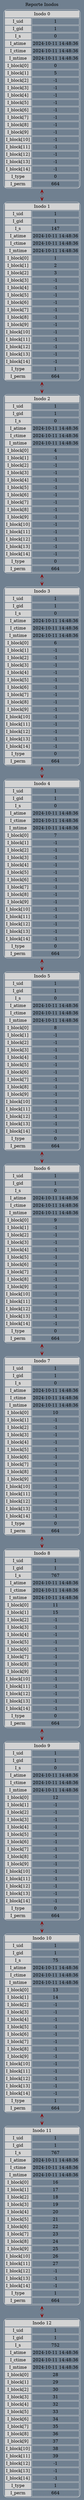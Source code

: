 digraph grid {
bgcolor="slategrey";
 label=" Reporte Inodos ";
 layout=dot;
 labelloc = "t"; 
 edge [weight=1000 style=dashed color=red4 dir = "both" arrowtail=open arrowhead=open];
inodo0[shape=none, color=lightgrey, label=<
<TABLE cellspacing="3" cellpadding="2" style="rounded" >
<TR><TD bgcolor="lightgrey" colspan="2">Inodo 0</TD></TR>
<TR><TD bgcolor="lightgrey">I_uid</TD><TD>1</TD></TR>
<TR><TD bgcolor="lightgrey">I_gid</TD><TD>1</TD></TR>
<TR><TD bgcolor="lightgrey">I_s</TD><TD>0</TD></TR>
<TR><TD bgcolor="lightgrey">I_atime</TD><TD>2024-10-11 14:48:36</TD></TR>
<TR><TD bgcolor="lightgrey">I_ctime</TD><TD>2024-10-11 14:48:36</TD></TR>
<TR><TD bgcolor="lightgrey">I_mtime</TD><TD>2024-10-11 14:48:36</TD></TR>
<TR><TD bgcolor="lightgrey">I_block[0]</TD><TD>0</TD></TR>
<TR><TD bgcolor="lightgrey">I_block[1]</TD><TD>5</TD></TR>
<TR><TD bgcolor="lightgrey">I_block[2]</TD><TD>-1</TD></TR>
<TR><TD bgcolor="lightgrey">I_block[3]</TD><TD>-1</TD></TR>
<TR><TD bgcolor="lightgrey">I_block[4]</TD><TD>-1</TD></TR>
<TR><TD bgcolor="lightgrey">I_block[5]</TD><TD>-1</TD></TR>
<TR><TD bgcolor="lightgrey">I_block[6]</TD><TD>-1</TD></TR>
<TR><TD bgcolor="lightgrey">I_block[7]</TD><TD>-1</TD></TR>
<TR><TD bgcolor="lightgrey">I_block[8]</TD><TD>-1</TD></TR>
<TR><TD bgcolor="lightgrey">I_block[9]</TD><TD>-1</TD></TR>
<TR><TD bgcolor="lightgrey">I_block[10]</TD><TD>-1</TD></TR>
<TR><TD bgcolor="lightgrey">I_block[11]</TD><TD>-1</TD></TR>
<TR><TD bgcolor="lightgrey">I_block[12]</TD><TD>-1</TD></TR>
<TR><TD bgcolor="lightgrey">I_block[13]</TD><TD>-1</TD></TR>
<TR><TD bgcolor="lightgrey">I_block[14]</TD><TD>-1</TD></TR>
<TR><TD bgcolor="lightgrey">I_type</TD><TD>0</TD></TR>
<TR><TD bgcolor="lightgrey">I_perm</TD><TD>664</TD></TR>
</TABLE>>];
inodo1[shape=none, color=lightgrey, label=<
<TABLE cellspacing="3" cellpadding="2" style="rounded" >
<TR><TD bgcolor="lightgrey" colspan="2">Inodo 1</TD></TR>
<TR><TD bgcolor="lightgrey">I_uid</TD><TD>1</TD></TR>
<TR><TD bgcolor="lightgrey">I_gid</TD><TD>1</TD></TR>
<TR><TD bgcolor="lightgrey">I_s</TD><TD>147</TD></TR>
<TR><TD bgcolor="lightgrey">I_atime</TD><TD>2024-10-11 14:48:36</TD></TR>
<TR><TD bgcolor="lightgrey">I_ctime</TD><TD>2024-10-11 14:48:36</TD></TR>
<TR><TD bgcolor="lightgrey">I_mtime</TD><TD>2024-10-11 14:48:36</TD></TR>
<TR><TD bgcolor="lightgrey">I_block[0]</TD><TD>1</TD></TR>
<TR><TD bgcolor="lightgrey">I_block[1]</TD><TD>2</TD></TR>
<TR><TD bgcolor="lightgrey">I_block[2]</TD><TD>3</TD></TR>
<TR><TD bgcolor="lightgrey">I_block[3]</TD><TD>-1</TD></TR>
<TR><TD bgcolor="lightgrey">I_block[4]</TD><TD>-1</TD></TR>
<TR><TD bgcolor="lightgrey">I_block[5]</TD><TD>-1</TD></TR>
<TR><TD bgcolor="lightgrey">I_block[6]</TD><TD>-1</TD></TR>
<TR><TD bgcolor="lightgrey">I_block[7]</TD><TD>-1</TD></TR>
<TR><TD bgcolor="lightgrey">I_block[8]</TD><TD>-1</TD></TR>
<TR><TD bgcolor="lightgrey">I_block[9]</TD><TD>-1</TD></TR>
<TR><TD bgcolor="lightgrey">I_block[10]</TD><TD>-1</TD></TR>
<TR><TD bgcolor="lightgrey">I_block[11]</TD><TD>-1</TD></TR>
<TR><TD bgcolor="lightgrey">I_block[12]</TD><TD>-1</TD></TR>
<TR><TD bgcolor="lightgrey">I_block[13]</TD><TD>-1</TD></TR>
<TR><TD bgcolor="lightgrey">I_block[14]</TD><TD>-1</TD></TR>
<TR><TD bgcolor="lightgrey">I_type</TD><TD>1</TD></TR>
<TR><TD bgcolor="lightgrey">I_perm</TD><TD>664</TD></TR>
</TABLE>>];
inodo0 -> inodo1;
inodo2[shape=none, color=lightgrey, label=<
<TABLE cellspacing="3" cellpadding="2" style="rounded" >
<TR><TD bgcolor="lightgrey" colspan="2">Inodo 2</TD></TR>
<TR><TD bgcolor="lightgrey">I_uid</TD><TD>1</TD></TR>
<TR><TD bgcolor="lightgrey">I_gid</TD><TD>1</TD></TR>
<TR><TD bgcolor="lightgrey">I_s</TD><TD>0</TD></TR>
<TR><TD bgcolor="lightgrey">I_atime</TD><TD>2024-10-11 14:48:36</TD></TR>
<TR><TD bgcolor="lightgrey">I_ctime</TD><TD>2024-10-11 14:48:36</TD></TR>
<TR><TD bgcolor="lightgrey">I_mtime</TD><TD>2024-10-11 14:48:36</TD></TR>
<TR><TD bgcolor="lightgrey">I_block[0]</TD><TD>4</TD></TR>
<TR><TD bgcolor="lightgrey">I_block[1]</TD><TD>-1</TD></TR>
<TR><TD bgcolor="lightgrey">I_block[2]</TD><TD>-1</TD></TR>
<TR><TD bgcolor="lightgrey">I_block[3]</TD><TD>-1</TD></TR>
<TR><TD bgcolor="lightgrey">I_block[4]</TD><TD>-1</TD></TR>
<TR><TD bgcolor="lightgrey">I_block[5]</TD><TD>-1</TD></TR>
<TR><TD bgcolor="lightgrey">I_block[6]</TD><TD>-1</TD></TR>
<TR><TD bgcolor="lightgrey">I_block[7]</TD><TD>-1</TD></TR>
<TR><TD bgcolor="lightgrey">I_block[8]</TD><TD>-1</TD></TR>
<TR><TD bgcolor="lightgrey">I_block[9]</TD><TD>-1</TD></TR>
<TR><TD bgcolor="lightgrey">I_block[10]</TD><TD>-1</TD></TR>
<TR><TD bgcolor="lightgrey">I_block[11]</TD><TD>-1</TD></TR>
<TR><TD bgcolor="lightgrey">I_block[12]</TD><TD>-1</TD></TR>
<TR><TD bgcolor="lightgrey">I_block[13]</TD><TD>-1</TD></TR>
<TR><TD bgcolor="lightgrey">I_block[14]</TD><TD>-1</TD></TR>
<TR><TD bgcolor="lightgrey">I_type</TD><TD>0</TD></TR>
<TR><TD bgcolor="lightgrey">I_perm</TD><TD>664</TD></TR>
</TABLE>>];
inodo1 -> inodo2;
inodo3[shape=none, color=lightgrey, label=<
<TABLE cellspacing="3" cellpadding="2" style="rounded" >
<TR><TD bgcolor="lightgrey" colspan="2">Inodo 3</TD></TR>
<TR><TD bgcolor="lightgrey">I_uid</TD><TD>1</TD></TR>
<TR><TD bgcolor="lightgrey">I_gid</TD><TD>1</TD></TR>
<TR><TD bgcolor="lightgrey">I_s</TD><TD>0</TD></TR>
<TR><TD bgcolor="lightgrey">I_atime</TD><TD>2024-10-11 14:48:36</TD></TR>
<TR><TD bgcolor="lightgrey">I_ctime</TD><TD>2024-10-11 14:48:36</TD></TR>
<TR><TD bgcolor="lightgrey">I_mtime</TD><TD>2024-10-11 14:48:36</TD></TR>
<TR><TD bgcolor="lightgrey">I_block[0]</TD><TD>6</TD></TR>
<TR><TD bgcolor="lightgrey">I_block[1]</TD><TD>-1</TD></TR>
<TR><TD bgcolor="lightgrey">I_block[2]</TD><TD>-1</TD></TR>
<TR><TD bgcolor="lightgrey">I_block[3]</TD><TD>-1</TD></TR>
<TR><TD bgcolor="lightgrey">I_block[4]</TD><TD>-1</TD></TR>
<TR><TD bgcolor="lightgrey">I_block[5]</TD><TD>-1</TD></TR>
<TR><TD bgcolor="lightgrey">I_block[6]</TD><TD>-1</TD></TR>
<TR><TD bgcolor="lightgrey">I_block[7]</TD><TD>-1</TD></TR>
<TR><TD bgcolor="lightgrey">I_block[8]</TD><TD>-1</TD></TR>
<TR><TD bgcolor="lightgrey">I_block[9]</TD><TD>-1</TD></TR>
<TR><TD bgcolor="lightgrey">I_block[10]</TD><TD>-1</TD></TR>
<TR><TD bgcolor="lightgrey">I_block[11]</TD><TD>-1</TD></TR>
<TR><TD bgcolor="lightgrey">I_block[12]</TD><TD>-1</TD></TR>
<TR><TD bgcolor="lightgrey">I_block[13]</TD><TD>-1</TD></TR>
<TR><TD bgcolor="lightgrey">I_block[14]</TD><TD>-1</TD></TR>
<TR><TD bgcolor="lightgrey">I_type</TD><TD>0</TD></TR>
<TR><TD bgcolor="lightgrey">I_perm</TD><TD>664</TD></TR>
</TABLE>>];
inodo2 -> inodo3;
inodo4[shape=none, color=lightgrey, label=<
<TABLE cellspacing="3" cellpadding="2" style="rounded" >
<TR><TD bgcolor="lightgrey" colspan="2">Inodo 4</TD></TR>
<TR><TD bgcolor="lightgrey">I_uid</TD><TD>1</TD></TR>
<TR><TD bgcolor="lightgrey">I_gid</TD><TD>1</TD></TR>
<TR><TD bgcolor="lightgrey">I_s</TD><TD>0</TD></TR>
<TR><TD bgcolor="lightgrey">I_atime</TD><TD>2024-10-11 14:48:36</TD></TR>
<TR><TD bgcolor="lightgrey">I_ctime</TD><TD>2024-10-11 14:48:36</TD></TR>
<TR><TD bgcolor="lightgrey">I_mtime</TD><TD>2024-10-11 14:48:36</TD></TR>
<TR><TD bgcolor="lightgrey">I_block[0]</TD><TD>7</TD></TR>
<TR><TD bgcolor="lightgrey">I_block[1]</TD><TD>-1</TD></TR>
<TR><TD bgcolor="lightgrey">I_block[2]</TD><TD>-1</TD></TR>
<TR><TD bgcolor="lightgrey">I_block[3]</TD><TD>-1</TD></TR>
<TR><TD bgcolor="lightgrey">I_block[4]</TD><TD>-1</TD></TR>
<TR><TD bgcolor="lightgrey">I_block[5]</TD><TD>-1</TD></TR>
<TR><TD bgcolor="lightgrey">I_block[6]</TD><TD>-1</TD></TR>
<TR><TD bgcolor="lightgrey">I_block[7]</TD><TD>-1</TD></TR>
<TR><TD bgcolor="lightgrey">I_block[8]</TD><TD>-1</TD></TR>
<TR><TD bgcolor="lightgrey">I_block[9]</TD><TD>-1</TD></TR>
<TR><TD bgcolor="lightgrey">I_block[10]</TD><TD>-1</TD></TR>
<TR><TD bgcolor="lightgrey">I_block[11]</TD><TD>-1</TD></TR>
<TR><TD bgcolor="lightgrey">I_block[12]</TD><TD>-1</TD></TR>
<TR><TD bgcolor="lightgrey">I_block[13]</TD><TD>-1</TD></TR>
<TR><TD bgcolor="lightgrey">I_block[14]</TD><TD>-1</TD></TR>
<TR><TD bgcolor="lightgrey">I_type</TD><TD>0</TD></TR>
<TR><TD bgcolor="lightgrey">I_perm</TD><TD>664</TD></TR>
</TABLE>>];
inodo3 -> inodo4;
inodo5[shape=none, color=lightgrey, label=<
<TABLE cellspacing="3" cellpadding="2" style="rounded" >
<TR><TD bgcolor="lightgrey" colspan="2">Inodo 5</TD></TR>
<TR><TD bgcolor="lightgrey">I_uid</TD><TD>1</TD></TR>
<TR><TD bgcolor="lightgrey">I_gid</TD><TD>1</TD></TR>
<TR><TD bgcolor="lightgrey">I_s</TD><TD>0</TD></TR>
<TR><TD bgcolor="lightgrey">I_atime</TD><TD>2024-10-11 14:48:36</TD></TR>
<TR><TD bgcolor="lightgrey">I_ctime</TD><TD>2024-10-11 14:48:36</TD></TR>
<TR><TD bgcolor="lightgrey">I_mtime</TD><TD>2024-10-11 14:48:36</TD></TR>
<TR><TD bgcolor="lightgrey">I_block[0]</TD><TD>8</TD></TR>
<TR><TD bgcolor="lightgrey">I_block[1]</TD><TD>-1</TD></TR>
<TR><TD bgcolor="lightgrey">I_block[2]</TD><TD>-1</TD></TR>
<TR><TD bgcolor="lightgrey">I_block[3]</TD><TD>-1</TD></TR>
<TR><TD bgcolor="lightgrey">I_block[4]</TD><TD>-1</TD></TR>
<TR><TD bgcolor="lightgrey">I_block[5]</TD><TD>-1</TD></TR>
<TR><TD bgcolor="lightgrey">I_block[6]</TD><TD>-1</TD></TR>
<TR><TD bgcolor="lightgrey">I_block[7]</TD><TD>-1</TD></TR>
<TR><TD bgcolor="lightgrey">I_block[8]</TD><TD>-1</TD></TR>
<TR><TD bgcolor="lightgrey">I_block[9]</TD><TD>-1</TD></TR>
<TR><TD bgcolor="lightgrey">I_block[10]</TD><TD>-1</TD></TR>
<TR><TD bgcolor="lightgrey">I_block[11]</TD><TD>-1</TD></TR>
<TR><TD bgcolor="lightgrey">I_block[12]</TD><TD>-1</TD></TR>
<TR><TD bgcolor="lightgrey">I_block[13]</TD><TD>-1</TD></TR>
<TR><TD bgcolor="lightgrey">I_block[14]</TD><TD>-1</TD></TR>
<TR><TD bgcolor="lightgrey">I_type</TD><TD>0</TD></TR>
<TR><TD bgcolor="lightgrey">I_perm</TD><TD>664</TD></TR>
</TABLE>>];
inodo4 -> inodo5;
inodo6[shape=none, color=lightgrey, label=<
<TABLE cellspacing="3" cellpadding="2" style="rounded" >
<TR><TD bgcolor="lightgrey" colspan="2">Inodo 6</TD></TR>
<TR><TD bgcolor="lightgrey">I_uid</TD><TD>1</TD></TR>
<TR><TD bgcolor="lightgrey">I_gid</TD><TD>1</TD></TR>
<TR><TD bgcolor="lightgrey">I_s</TD><TD>0</TD></TR>
<TR><TD bgcolor="lightgrey">I_atime</TD><TD>2024-10-11 14:48:36</TD></TR>
<TR><TD bgcolor="lightgrey">I_ctime</TD><TD>2024-10-11 14:48:36</TD></TR>
<TR><TD bgcolor="lightgrey">I_mtime</TD><TD>2024-10-11 14:48:36</TD></TR>
<TR><TD bgcolor="lightgrey">I_block[0]</TD><TD>9</TD></TR>
<TR><TD bgcolor="lightgrey">I_block[1]</TD><TD>-1</TD></TR>
<TR><TD bgcolor="lightgrey">I_block[2]</TD><TD>-1</TD></TR>
<TR><TD bgcolor="lightgrey">I_block[3]</TD><TD>-1</TD></TR>
<TR><TD bgcolor="lightgrey">I_block[4]</TD><TD>-1</TD></TR>
<TR><TD bgcolor="lightgrey">I_block[5]</TD><TD>-1</TD></TR>
<TR><TD bgcolor="lightgrey">I_block[6]</TD><TD>-1</TD></TR>
<TR><TD bgcolor="lightgrey">I_block[7]</TD><TD>-1</TD></TR>
<TR><TD bgcolor="lightgrey">I_block[8]</TD><TD>-1</TD></TR>
<TR><TD bgcolor="lightgrey">I_block[9]</TD><TD>-1</TD></TR>
<TR><TD bgcolor="lightgrey">I_block[10]</TD><TD>-1</TD></TR>
<TR><TD bgcolor="lightgrey">I_block[11]</TD><TD>-1</TD></TR>
<TR><TD bgcolor="lightgrey">I_block[12]</TD><TD>-1</TD></TR>
<TR><TD bgcolor="lightgrey">I_block[13]</TD><TD>-1</TD></TR>
<TR><TD bgcolor="lightgrey">I_block[14]</TD><TD>-1</TD></TR>
<TR><TD bgcolor="lightgrey">I_type</TD><TD>0</TD></TR>
<TR><TD bgcolor="lightgrey">I_perm</TD><TD>664</TD></TR>
</TABLE>>];
inodo5 -> inodo6;
inodo7[shape=none, color=lightgrey, label=<
<TABLE cellspacing="3" cellpadding="2" style="rounded" >
<TR><TD bgcolor="lightgrey" colspan="2">Inodo 7</TD></TR>
<TR><TD bgcolor="lightgrey">I_uid</TD><TD>1</TD></TR>
<TR><TD bgcolor="lightgrey">I_gid</TD><TD>1</TD></TR>
<TR><TD bgcolor="lightgrey">I_s</TD><TD>0</TD></TR>
<TR><TD bgcolor="lightgrey">I_atime</TD><TD>2024-10-11 14:48:36</TD></TR>
<TR><TD bgcolor="lightgrey">I_ctime</TD><TD>2024-10-11 14:48:36</TD></TR>
<TR><TD bgcolor="lightgrey">I_mtime</TD><TD>2024-10-11 14:48:36</TD></TR>
<TR><TD bgcolor="lightgrey">I_block[0]</TD><TD>10</TD></TR>
<TR><TD bgcolor="lightgrey">I_block[1]</TD><TD>-1</TD></TR>
<TR><TD bgcolor="lightgrey">I_block[2]</TD><TD>-1</TD></TR>
<TR><TD bgcolor="lightgrey">I_block[3]</TD><TD>-1</TD></TR>
<TR><TD bgcolor="lightgrey">I_block[4]</TD><TD>-1</TD></TR>
<TR><TD bgcolor="lightgrey">I_block[5]</TD><TD>-1</TD></TR>
<TR><TD bgcolor="lightgrey">I_block[6]</TD><TD>-1</TD></TR>
<TR><TD bgcolor="lightgrey">I_block[7]</TD><TD>-1</TD></TR>
<TR><TD bgcolor="lightgrey">I_block[8]</TD><TD>-1</TD></TR>
<TR><TD bgcolor="lightgrey">I_block[9]</TD><TD>-1</TD></TR>
<TR><TD bgcolor="lightgrey">I_block[10]</TD><TD>-1</TD></TR>
<TR><TD bgcolor="lightgrey">I_block[11]</TD><TD>-1</TD></TR>
<TR><TD bgcolor="lightgrey">I_block[12]</TD><TD>-1</TD></TR>
<TR><TD bgcolor="lightgrey">I_block[13]</TD><TD>-1</TD></TR>
<TR><TD bgcolor="lightgrey">I_block[14]</TD><TD>-1</TD></TR>
<TR><TD bgcolor="lightgrey">I_type</TD><TD>0</TD></TR>
<TR><TD bgcolor="lightgrey">I_perm</TD><TD>664</TD></TR>
</TABLE>>];
inodo6 -> inodo7;
inodo8[shape=none, color=lightgrey, label=<
<TABLE cellspacing="3" cellpadding="2" style="rounded" >
<TR><TD bgcolor="lightgrey" colspan="2">Inodo 8</TD></TR>
<TR><TD bgcolor="lightgrey">I_uid</TD><TD>1</TD></TR>
<TR><TD bgcolor="lightgrey">I_gid</TD><TD>1</TD></TR>
<TR><TD bgcolor="lightgrey">I_s</TD><TD>767</TD></TR>
<TR><TD bgcolor="lightgrey">I_atime</TD><TD>2024-10-11 14:48:36</TD></TR>
<TR><TD bgcolor="lightgrey">I_ctime</TD><TD>2024-10-11 14:48:36</TD></TR>
<TR><TD bgcolor="lightgrey">I_mtime</TD><TD>2024-10-11 14:48:36</TD></TR>
<TR><TD bgcolor="lightgrey">I_block[0]</TD><TD>11</TD></TR>
<TR><TD bgcolor="lightgrey">I_block[1]</TD><TD>15</TD></TR>
<TR><TD bgcolor="lightgrey">I_block[2]</TD><TD>-1</TD></TR>
<TR><TD bgcolor="lightgrey">I_block[3]</TD><TD>-1</TD></TR>
<TR><TD bgcolor="lightgrey">I_block[4]</TD><TD>-1</TD></TR>
<TR><TD bgcolor="lightgrey">I_block[5]</TD><TD>-1</TD></TR>
<TR><TD bgcolor="lightgrey">I_block[6]</TD><TD>-1</TD></TR>
<TR><TD bgcolor="lightgrey">I_block[7]</TD><TD>-1</TD></TR>
<TR><TD bgcolor="lightgrey">I_block[8]</TD><TD>-1</TD></TR>
<TR><TD bgcolor="lightgrey">I_block[9]</TD><TD>-1</TD></TR>
<TR><TD bgcolor="lightgrey">I_block[10]</TD><TD>-1</TD></TR>
<TR><TD bgcolor="lightgrey">I_block[11]</TD><TD>-1</TD></TR>
<TR><TD bgcolor="lightgrey">I_block[12]</TD><TD>-1</TD></TR>
<TR><TD bgcolor="lightgrey">I_block[13]</TD><TD>-1</TD></TR>
<TR><TD bgcolor="lightgrey">I_block[14]</TD><TD>-1</TD></TR>
<TR><TD bgcolor="lightgrey">I_type</TD><TD>0</TD></TR>
<TR><TD bgcolor="lightgrey">I_perm</TD><TD>664</TD></TR>
</TABLE>>];
inodo7 -> inodo8;
inodo9[shape=none, color=lightgrey, label=<
<TABLE cellspacing="3" cellpadding="2" style="rounded" >
<TR><TD bgcolor="lightgrey" colspan="2">Inodo 9</TD></TR>
<TR><TD bgcolor="lightgrey">I_uid</TD><TD>1</TD></TR>
<TR><TD bgcolor="lightgrey">I_gid</TD><TD>1</TD></TR>
<TR><TD bgcolor="lightgrey">I_s</TD><TD>0</TD></TR>
<TR><TD bgcolor="lightgrey">I_atime</TD><TD>2024-10-11 14:48:36</TD></TR>
<TR><TD bgcolor="lightgrey">I_ctime</TD><TD>2024-10-11 14:48:36</TD></TR>
<TR><TD bgcolor="lightgrey">I_mtime</TD><TD>2024-10-11 14:48:36</TD></TR>
<TR><TD bgcolor="lightgrey">I_block[0]</TD><TD>12</TD></TR>
<TR><TD bgcolor="lightgrey">I_block[1]</TD><TD>-1</TD></TR>
<TR><TD bgcolor="lightgrey">I_block[2]</TD><TD>-1</TD></TR>
<TR><TD bgcolor="lightgrey">I_block[3]</TD><TD>-1</TD></TR>
<TR><TD bgcolor="lightgrey">I_block[4]</TD><TD>-1</TD></TR>
<TR><TD bgcolor="lightgrey">I_block[5]</TD><TD>-1</TD></TR>
<TR><TD bgcolor="lightgrey">I_block[6]</TD><TD>-1</TD></TR>
<TR><TD bgcolor="lightgrey">I_block[7]</TD><TD>-1</TD></TR>
<TR><TD bgcolor="lightgrey">I_block[8]</TD><TD>-1</TD></TR>
<TR><TD bgcolor="lightgrey">I_block[9]</TD><TD>-1</TD></TR>
<TR><TD bgcolor="lightgrey">I_block[10]</TD><TD>-1</TD></TR>
<TR><TD bgcolor="lightgrey">I_block[11]</TD><TD>-1</TD></TR>
<TR><TD bgcolor="lightgrey">I_block[12]</TD><TD>-1</TD></TR>
<TR><TD bgcolor="lightgrey">I_block[13]</TD><TD>-1</TD></TR>
<TR><TD bgcolor="lightgrey">I_block[14]</TD><TD>-1</TD></TR>
<TR><TD bgcolor="lightgrey">I_type</TD><TD>0</TD></TR>
<TR><TD bgcolor="lightgrey">I_perm</TD><TD>664</TD></TR>
</TABLE>>];
inodo8 -> inodo9;
inodo10[shape=none, color=lightgrey, label=<
<TABLE cellspacing="3" cellpadding="2" style="rounded" >
<TR><TD bgcolor="lightgrey" colspan="2">Inodo 10</TD></TR>
<TR><TD bgcolor="lightgrey">I_uid</TD><TD>1</TD></TR>
<TR><TD bgcolor="lightgrey">I_gid</TD><TD>1</TD></TR>
<TR><TD bgcolor="lightgrey">I_s</TD><TD>75</TD></TR>
<TR><TD bgcolor="lightgrey">I_atime</TD><TD>2024-10-11 14:48:36</TD></TR>
<TR><TD bgcolor="lightgrey">I_ctime</TD><TD>2024-10-11 14:48:36</TD></TR>
<TR><TD bgcolor="lightgrey">I_mtime</TD><TD>2024-10-11 14:48:36</TD></TR>
<TR><TD bgcolor="lightgrey">I_block[0]</TD><TD>13</TD></TR>
<TR><TD bgcolor="lightgrey">I_block[1]</TD><TD>14</TD></TR>
<TR><TD bgcolor="lightgrey">I_block[2]</TD><TD>-1</TD></TR>
<TR><TD bgcolor="lightgrey">I_block[3]</TD><TD>-1</TD></TR>
<TR><TD bgcolor="lightgrey">I_block[4]</TD><TD>-1</TD></TR>
<TR><TD bgcolor="lightgrey">I_block[5]</TD><TD>-1</TD></TR>
<TR><TD bgcolor="lightgrey">I_block[6]</TD><TD>-1</TD></TR>
<TR><TD bgcolor="lightgrey">I_block[7]</TD><TD>-1</TD></TR>
<TR><TD bgcolor="lightgrey">I_block[8]</TD><TD>-1</TD></TR>
<TR><TD bgcolor="lightgrey">I_block[9]</TD><TD>-1</TD></TR>
<TR><TD bgcolor="lightgrey">I_block[10]</TD><TD>-1</TD></TR>
<TR><TD bgcolor="lightgrey">I_block[11]</TD><TD>-1</TD></TR>
<TR><TD bgcolor="lightgrey">I_block[12]</TD><TD>-1</TD></TR>
<TR><TD bgcolor="lightgrey">I_block[13]</TD><TD>-1</TD></TR>
<TR><TD bgcolor="lightgrey">I_block[14]</TD><TD>-1</TD></TR>
<TR><TD bgcolor="lightgrey">I_type</TD><TD>1</TD></TR>
<TR><TD bgcolor="lightgrey">I_perm</TD><TD>664</TD></TR>
</TABLE>>];
inodo9 -> inodo10;
inodo11[shape=none, color=lightgrey, label=<
<TABLE cellspacing="3" cellpadding="2" style="rounded" >
<TR><TD bgcolor="lightgrey" colspan="2">Inodo 11</TD></TR>
<TR><TD bgcolor="lightgrey">I_uid</TD><TD>1</TD></TR>
<TR><TD bgcolor="lightgrey">I_gid</TD><TD>1</TD></TR>
<TR><TD bgcolor="lightgrey">I_s</TD><TD>767</TD></TR>
<TR><TD bgcolor="lightgrey">I_atime</TD><TD>2024-10-11 14:48:36</TD></TR>
<TR><TD bgcolor="lightgrey">I_ctime</TD><TD>2024-10-11 14:48:36</TD></TR>
<TR><TD bgcolor="lightgrey">I_mtime</TD><TD>2024-10-11 14:48:36</TD></TR>
<TR><TD bgcolor="lightgrey">I_block[0]</TD><TD>16</TD></TR>
<TR><TD bgcolor="lightgrey">I_block[1]</TD><TD>17</TD></TR>
<TR><TD bgcolor="lightgrey">I_block[2]</TD><TD>18</TD></TR>
<TR><TD bgcolor="lightgrey">I_block[3]</TD><TD>19</TD></TR>
<TR><TD bgcolor="lightgrey">I_block[4]</TD><TD>20</TD></TR>
<TR><TD bgcolor="lightgrey">I_block[5]</TD><TD>21</TD></TR>
<TR><TD bgcolor="lightgrey">I_block[6]</TD><TD>22</TD></TR>
<TR><TD bgcolor="lightgrey">I_block[7]</TD><TD>23</TD></TR>
<TR><TD bgcolor="lightgrey">I_block[8]</TD><TD>24</TD></TR>
<TR><TD bgcolor="lightgrey">I_block[9]</TD><TD>25</TD></TR>
<TR><TD bgcolor="lightgrey">I_block[10]</TD><TD>26</TD></TR>
<TR><TD bgcolor="lightgrey">I_block[11]</TD><TD>27</TD></TR>
<TR><TD bgcolor="lightgrey">I_block[12]</TD><TD>-1</TD></TR>
<TR><TD bgcolor="lightgrey">I_block[13]</TD><TD>-1</TD></TR>
<TR><TD bgcolor="lightgrey">I_block[14]</TD><TD>-1</TD></TR>
<TR><TD bgcolor="lightgrey">I_type</TD><TD>1</TD></TR>
<TR><TD bgcolor="lightgrey">I_perm</TD><TD>664</TD></TR>
</TABLE>>];
inodo10 -> inodo11;
inodo12[shape=none, color=lightgrey, label=<
<TABLE cellspacing="3" cellpadding="2" style="rounded" >
<TR><TD bgcolor="lightgrey" colspan="2">Inodo 12</TD></TR>
<TR><TD bgcolor="lightgrey">I_uid</TD><TD>1</TD></TR>
<TR><TD bgcolor="lightgrey">I_gid</TD><TD>1</TD></TR>
<TR><TD bgcolor="lightgrey">I_s</TD><TD>752</TD></TR>
<TR><TD bgcolor="lightgrey">I_atime</TD><TD>2024-10-11 14:48:36</TD></TR>
<TR><TD bgcolor="lightgrey">I_ctime</TD><TD>2024-10-11 14:48:36</TD></TR>
<TR><TD bgcolor="lightgrey">I_mtime</TD><TD>2024-10-11 14:48:36</TD></TR>
<TR><TD bgcolor="lightgrey">I_block[0]</TD><TD>28</TD></TR>
<TR><TD bgcolor="lightgrey">I_block[1]</TD><TD>29</TD></TR>
<TR><TD bgcolor="lightgrey">I_block[2]</TD><TD>30</TD></TR>
<TR><TD bgcolor="lightgrey">I_block[3]</TD><TD>31</TD></TR>
<TR><TD bgcolor="lightgrey">I_block[4]</TD><TD>32</TD></TR>
<TR><TD bgcolor="lightgrey">I_block[5]</TD><TD>33</TD></TR>
<TR><TD bgcolor="lightgrey">I_block[6]</TD><TD>34</TD></TR>
<TR><TD bgcolor="lightgrey">I_block[7]</TD><TD>35</TD></TR>
<TR><TD bgcolor="lightgrey">I_block[8]</TD><TD>36</TD></TR>
<TR><TD bgcolor="lightgrey">I_block[9]</TD><TD>37</TD></TR>
<TR><TD bgcolor="lightgrey">I_block[10]</TD><TD>38</TD></TR>
<TR><TD bgcolor="lightgrey">I_block[11]</TD><TD>39</TD></TR>
<TR><TD bgcolor="lightgrey">I_block[12]</TD><TD>-1</TD></TR>
<TR><TD bgcolor="lightgrey">I_block[13]</TD><TD>-1</TD></TR>
<TR><TD bgcolor="lightgrey">I_block[14]</TD><TD>-1</TD></TR>
<TR><TD bgcolor="lightgrey">I_type</TD><TD>1</TD></TR>
<TR><TD bgcolor="lightgrey">I_perm</TD><TD>664</TD></TR>
</TABLE>>];
inodo11 -> inodo12;
}
